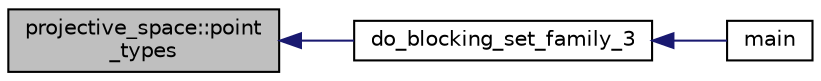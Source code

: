 digraph "projective_space::point_types"
{
  edge [fontname="Helvetica",fontsize="10",labelfontname="Helvetica",labelfontsize="10"];
  node [fontname="Helvetica",fontsize="10",shape=record];
  rankdir="LR";
  Node2926 [label="projective_space::point\l_types",height=0.2,width=0.4,color="black", fillcolor="grey75", style="filled", fontcolor="black"];
  Node2926 -> Node2927 [dir="back",color="midnightblue",fontsize="10",style="solid",fontname="Helvetica"];
  Node2927 [label="do_blocking_set_family_3",height=0.2,width=0.4,color="black", fillcolor="white", style="filled",URL="$d4/d67/geometry_8h.html#ae952cf1470f33232439be751e56a07b3"];
  Node2927 -> Node2928 [dir="back",color="midnightblue",fontsize="10",style="solid",fontname="Helvetica"];
  Node2928 [label="main",height=0.2,width=0.4,color="black", fillcolor="white", style="filled",URL="$d0/d2f/process_8_c.html#a3c04138a5bfe5d72780bb7e82a18e627"];
}
